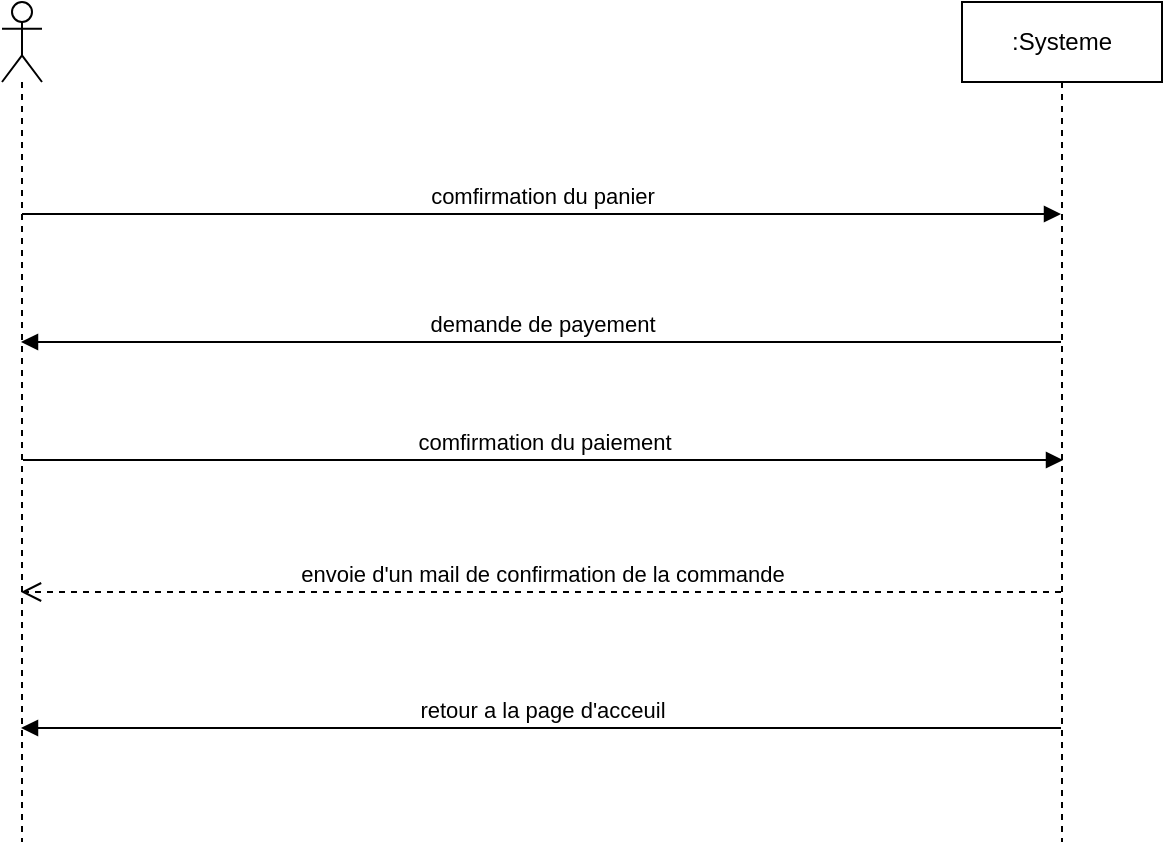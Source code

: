 <mxfile version="22.0.3" type="device">
  <diagram name="Page-1" id="DE6k1GMJ3X28mMCRHsG7">
    <mxGraphModel dx="1364" dy="843" grid="1" gridSize="10" guides="1" tooltips="1" connect="1" arrows="1" fold="1" page="1" pageScale="1" pageWidth="1169" pageHeight="827" math="0" shadow="0">
      <root>
        <mxCell id="0" />
        <mxCell id="1" parent="0" />
        <mxCell id="qbWhF2JWXlbCQJq_gMvK-1" value="" style="shape=umlLifeline;perimeter=lifelinePerimeter;whiteSpace=wrap;html=1;container=1;dropTarget=0;collapsible=0;recursiveResize=0;outlineConnect=0;portConstraint=eastwest;newEdgeStyle={&quot;curved&quot;:0,&quot;rounded&quot;:0};participant=umlActor;" parent="1" vertex="1">
          <mxGeometry x="190" y="50" width="20" height="420" as="geometry" />
        </mxCell>
        <mxCell id="qbWhF2JWXlbCQJq_gMvK-2" value=":Systeme" style="shape=umlLifeline;perimeter=lifelinePerimeter;whiteSpace=wrap;html=1;container=1;dropTarget=0;collapsible=0;recursiveResize=0;outlineConnect=0;portConstraint=eastwest;newEdgeStyle={&quot;curved&quot;:0,&quot;rounded&quot;:0};" parent="1" vertex="1">
          <mxGeometry x="670" y="50" width="100" height="420" as="geometry" />
        </mxCell>
        <mxCell id="qbWhF2JWXlbCQJq_gMvK-16" value="comfirmation du panier" style="html=1;verticalAlign=bottom;endArrow=block;curved=0;rounded=0;" parent="1" edge="1">
          <mxGeometry width="80" relative="1" as="geometry">
            <mxPoint x="200" y="156" as="sourcePoint" />
            <mxPoint x="719.5" y="156" as="targetPoint" />
          </mxGeometry>
        </mxCell>
        <mxCell id="qbWhF2JWXlbCQJq_gMvK-20" value="demande de payement" style="html=1;verticalAlign=bottom;endArrow=block;curved=0;rounded=0;" parent="1" edge="1">
          <mxGeometry width="80" relative="1" as="geometry">
            <mxPoint x="719.5" y="220" as="sourcePoint" />
            <mxPoint x="199.5" y="220" as="targetPoint" />
          </mxGeometry>
        </mxCell>
        <mxCell id="qbWhF2JWXlbCQJq_gMvK-21" value="comfirmation du paiement" style="html=1;verticalAlign=bottom;endArrow=block;curved=0;rounded=0;" parent="1" edge="1">
          <mxGeometry width="80" relative="1" as="geometry">
            <mxPoint x="200.5" y="279" as="sourcePoint" />
            <mxPoint x="720.5" y="279" as="targetPoint" />
          </mxGeometry>
        </mxCell>
        <mxCell id="qbWhF2JWXlbCQJq_gMvK-23" value="envoie d&#39;un mail de confirmation de la commande" style="html=1;verticalAlign=bottom;endArrow=open;dashed=1;endSize=8;curved=0;rounded=0;" parent="1" edge="1">
          <mxGeometry relative="1" as="geometry">
            <mxPoint x="719.5" y="345" as="sourcePoint" />
            <mxPoint x="199.5" y="345" as="targetPoint" />
          </mxGeometry>
        </mxCell>
        <mxCell id="qbWhF2JWXlbCQJq_gMvK-24" value="retour a la page d&#39;acceuil" style="html=1;verticalAlign=bottom;endArrow=block;curved=0;rounded=0;" parent="1" edge="1">
          <mxGeometry width="80" relative="1" as="geometry">
            <mxPoint x="719.5" y="413" as="sourcePoint" />
            <mxPoint x="199.5" y="413" as="targetPoint" />
          </mxGeometry>
        </mxCell>
      </root>
    </mxGraphModel>
  </diagram>
</mxfile>
